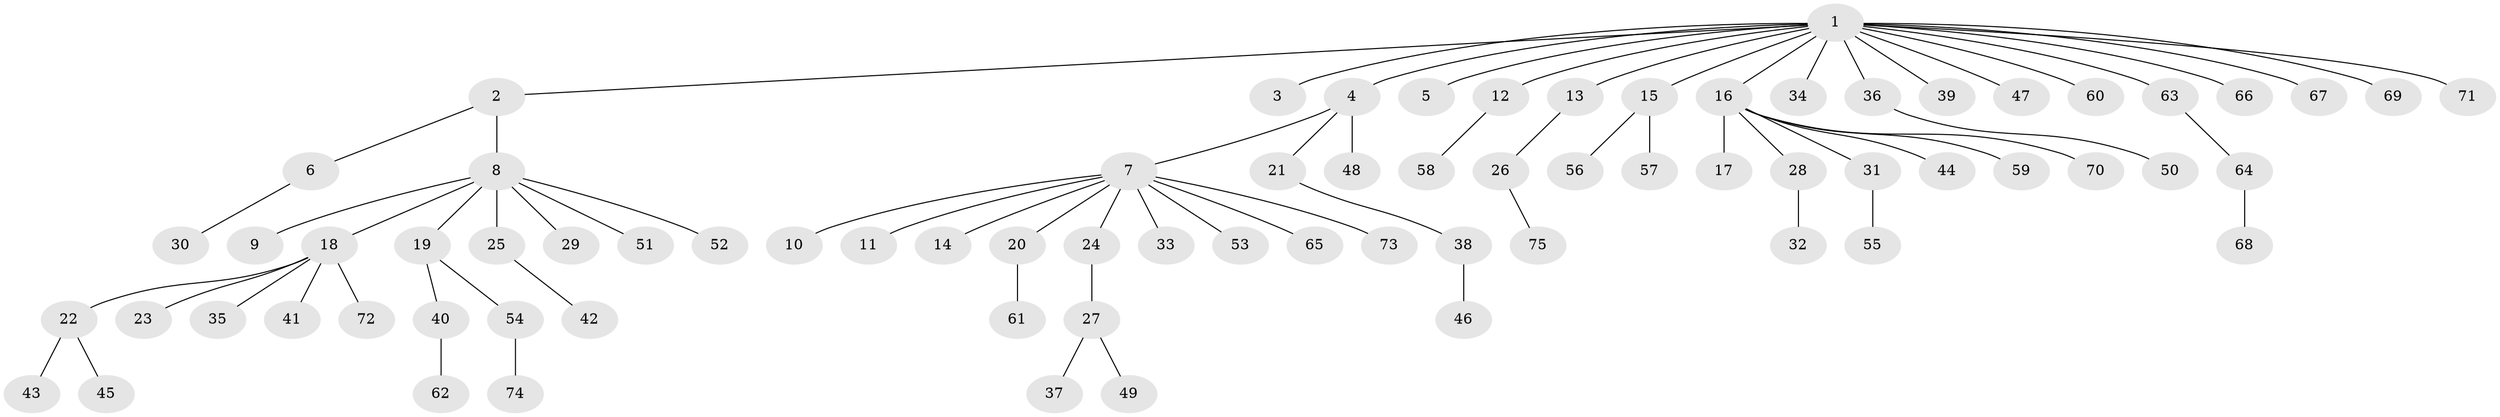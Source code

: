 // coarse degree distribution, {3: 0.06521739130434782, 1: 0.7608695652173914, 9: 0.021739130434782608, 2: 0.06521739130434782, 4: 0.021739130434782608, 6: 0.021739130434782608, 16: 0.021739130434782608, 5: 0.021739130434782608}
// Generated by graph-tools (version 1.1) at 2025/36/03/04/25 23:36:49]
// undirected, 75 vertices, 74 edges
graph export_dot {
  node [color=gray90,style=filled];
  1;
  2;
  3;
  4;
  5;
  6;
  7;
  8;
  9;
  10;
  11;
  12;
  13;
  14;
  15;
  16;
  17;
  18;
  19;
  20;
  21;
  22;
  23;
  24;
  25;
  26;
  27;
  28;
  29;
  30;
  31;
  32;
  33;
  34;
  35;
  36;
  37;
  38;
  39;
  40;
  41;
  42;
  43;
  44;
  45;
  46;
  47;
  48;
  49;
  50;
  51;
  52;
  53;
  54;
  55;
  56;
  57;
  58;
  59;
  60;
  61;
  62;
  63;
  64;
  65;
  66;
  67;
  68;
  69;
  70;
  71;
  72;
  73;
  74;
  75;
  1 -- 2;
  1 -- 3;
  1 -- 4;
  1 -- 5;
  1 -- 12;
  1 -- 13;
  1 -- 15;
  1 -- 16;
  1 -- 34;
  1 -- 36;
  1 -- 39;
  1 -- 47;
  1 -- 60;
  1 -- 63;
  1 -- 66;
  1 -- 67;
  1 -- 69;
  1 -- 71;
  2 -- 6;
  2 -- 8;
  4 -- 7;
  4 -- 21;
  4 -- 48;
  6 -- 30;
  7 -- 10;
  7 -- 11;
  7 -- 14;
  7 -- 20;
  7 -- 24;
  7 -- 33;
  7 -- 53;
  7 -- 65;
  7 -- 73;
  8 -- 9;
  8 -- 18;
  8 -- 19;
  8 -- 25;
  8 -- 29;
  8 -- 51;
  8 -- 52;
  12 -- 58;
  13 -- 26;
  15 -- 56;
  15 -- 57;
  16 -- 17;
  16 -- 28;
  16 -- 31;
  16 -- 44;
  16 -- 59;
  16 -- 70;
  18 -- 22;
  18 -- 23;
  18 -- 35;
  18 -- 41;
  18 -- 72;
  19 -- 40;
  19 -- 54;
  20 -- 61;
  21 -- 38;
  22 -- 43;
  22 -- 45;
  24 -- 27;
  25 -- 42;
  26 -- 75;
  27 -- 37;
  27 -- 49;
  28 -- 32;
  31 -- 55;
  36 -- 50;
  38 -- 46;
  40 -- 62;
  54 -- 74;
  63 -- 64;
  64 -- 68;
}
